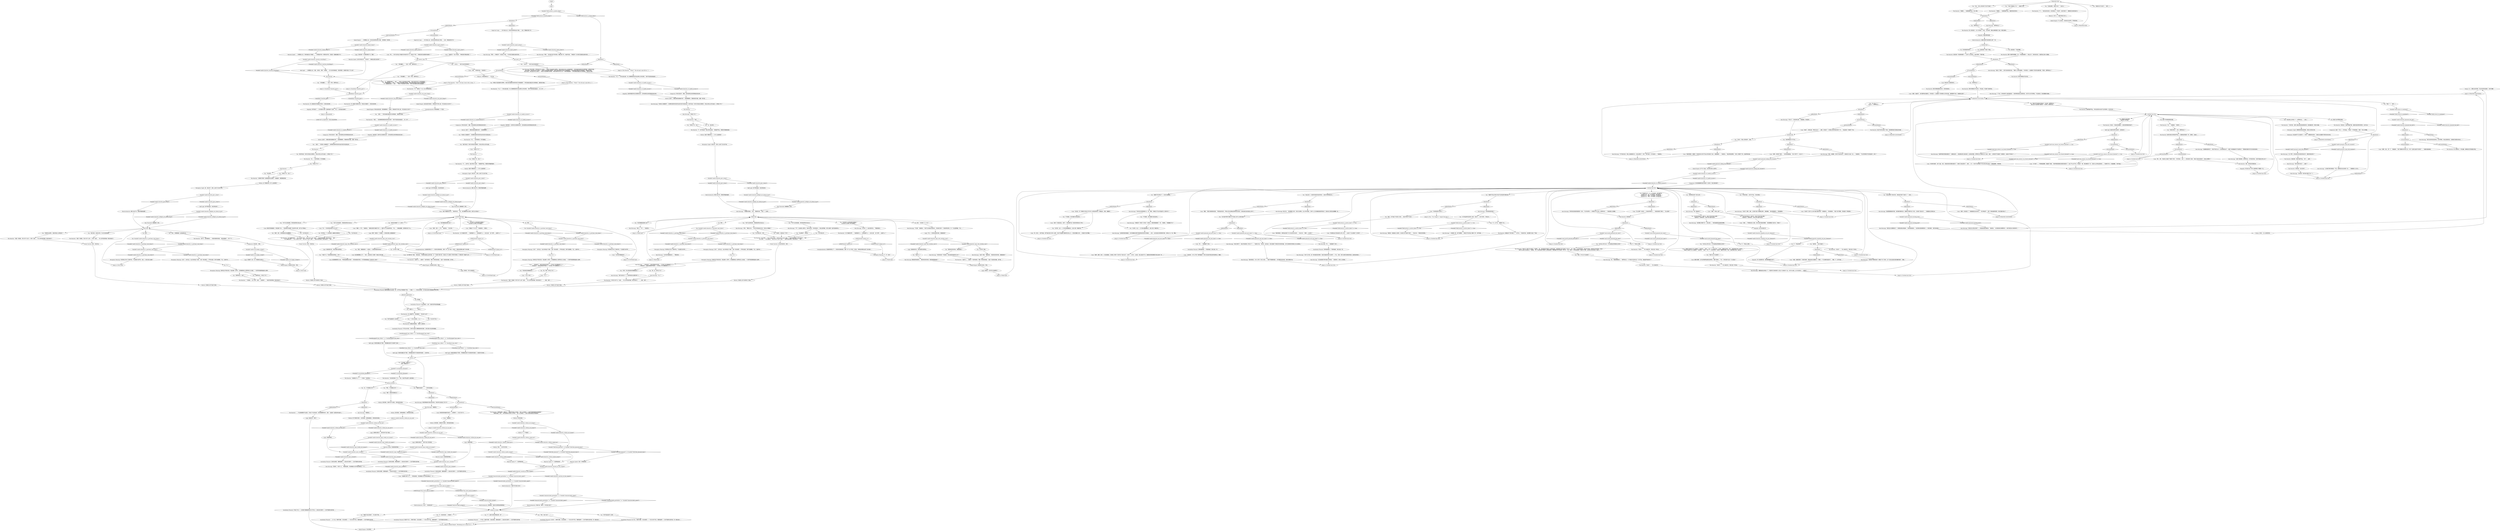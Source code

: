 # SEAFORT / DESERTER ARREST
# Arrest him finally
#
#PERCEPTION (HEARING) red check
# ==================================================
digraph G {
	  0 [label="START"];
	  1 [label="input"];
	  2 [label="You: “也许我可以让莉莉恩帮忙看着他？”\n“也许我可以让拾网人帮忙看着他？”"];
	  3 [label="You: “*但是*什么？有些事情我没弄明白，对吗？”"];
	  4 [label="IsTHCPresent(\"jamais_vu\")"];
	  5 [label="IsTHCPresent(\"jamais_vu\")", shape=diamond];
	  6 [label="!(IsTHCPresent(\"jamais_vu\"))", shape=diamond];
	  7 [label="Cuno: “是啊，其实——不行。”他挠挠头。“它会沉的。”"];
	  8 [label="Cuno: “这*的确*是个问题，”男孩说到。“坤诺真的遇到过这种问题。在一个该死的‘课本’里。当他去上什么狗屁*小学校*的时候。三只猪头和一条船什么的……”"];
	  9 [label="Drama: 大人，要想让他们相信，您必须非常有说服力，非常*清醒*。"];
	  10 [label="You: “金，他在害怕……”"];
	  11 [label="Kim Kitsuragi: 警督挫败地摇摇头。“我回来找你的时候，那里谁能看着他呢？”"];
	  12 [label="You: “*我*可以回来找你。等我把他带到分局之后。”"];
	  13 [label="You: （说到：）“你将会被送往最近的分局等候区，接受初步调查。”"];
	  14 [label="Shivers: 起风了。周围水面的寂静被打破了，海浪微微颤抖。警督继续念叨着，就像一串咒语……"];
	  15 [label="You: （说到：）“你的旅人权被暂停了。现场警员提供的信息将会成为控方的呈堂证供。”"];
	  16 [label="You: “你明白了吗？”"];
	  17 [label="You: “嘘，金！你听见了吗？”"];
	  18 [label="Logic: 但那意味着……"];
	  19 [label="Variable[\"character.habit_alcohol\"]"];
	  20 [label="Variable[\"character.habit_alcohol\"]", shape=diamond];
	  21 [label="!(Variable[\"character.habit_alcohol\"])", shape=diamond];
	  22 [label="Kim Kitsuragi: “那可能也是他感到震惊的一部分。不过你说得对——好像有点不太对劲。德罗斯先生……”他拍拍男人的肩膀。"];
	  23 [label="Kim Kitsuragi: “他的瞳孔好像扩张了。现在还是……”他检查着紧张症患者的眼睛。"];
	  24 [label="You: “他在这里待了很长时间。谁知道它陪伴了他多久？”（总结。）"];
	  25 [label="Kim Kitsuragi: “这是T-9瞄准镜，德罗斯先生。你开枪的时候，它是不是装在步枪上的？”"];
	  26 [label="Variable[\"seafort.deserter_perc_sweat\"]"];
	  27 [label="Variable[\"seafort.deserter_perc_sweat\"]", shape=diamond];
	  28 [label="!(Variable[\"seafort.deserter_perc_sweat\"])", shape=diamond];
	  29 [label="You: 等等……"];
	  30 [label="You: Variable[\"seafort.deserter_rc_perchear_wait_listen\"]"];
	  31 [label="Variable[\"seafort.deserter_rc_perchear_wait_listen\"]", shape=diamond];
	  32 [label="!(Variable[\"seafort.deserter_rc_perchear_wait_listen\"])", shape=diamond];
	  33 [label="The Deserter: “真是一场闹剧！你们*说*什么呢？这是……”老人的声音突然被一阵狂风吞没了。“……真的，我们……”"];
	  34 [label="Cuno: “哦耶，我他妈的能看见它！”"];
	  35 [label="IsCunoInParty()"];
	  36 [label="IsCunoInParty()", shape=diamond];
	  37 [label="!(IsCunoInParty())", shape=diamond];
	  38 [label="You: “也许吧。总之——它只是试着隐藏自己。退化只是一种副作用。”"];
	  39 [label="IsKimHere()"];
	  40 [label="IsKimHere()", shape=diamond];
	  41 [label="!(IsKimHere())", shape=diamond];
	  42 [label="You: “*你*可以回来接我。等你把他带回分局之后。”"];
	  43 [label="Cuno: “哦耶——不行。”他摇摇头。“那破玩意里只能塞下两个人。我猜*你*可以把他带回去，不过……”他眯起眼睛，突然意识到了什么。"];
	  44 [label="Logic: 等等！但是有一个问题啊——你回来的路上谁看着他呢？"];
	  45 [label="Cuno: 他白眼都要翻上天了。“妈的，这他妈是三头猪和一条船过河的问题……”"];
	  46 [label="Jump to: [You: \"\"No. Forget it.\" Inspect the man.\"]"];
	  47 [label="The Deserter: 他看起来*不再*激动了。一动不动。一阵海风吹来，他的塑料斗篷上下飞舞。"];
	  48 [label="IsKimHere()"];
	  49 [label="IsKimHere()", shape=diamond];
	  50 [label="!(IsKimHere())", shape=diamond];
	  51 [label="Kim Kitsuragi: 他点头回应，转向坐在木块上的男人。“伊索夫·利连诺维奇·德罗斯，你因为谋杀科尔奈上校而被逮捕了。你将会被送往最近的分局等候区，接受初步调查。”\n他点头回应，转向坐在木块上的男人。“伊索夫·利连诺维奇·德罗斯，你因为谋杀埃利斯·科顿艾尔而被逮捕了。你将会被送往最近的分局等候区，接受初步调查。”\n他点头回应，转向坐在木块上的男人。“伊索夫·利连诺维奇·德罗斯，你因为谋杀科尔奈上校——莱利而被逮捕了。你将会被送往最近的分局等候区，接受初步调查。”"];
	  52 [label="Shivers: 起风了。周围水面的寂静被打破了，海浪微微颤抖。警督继续念叨着，就像一串咒语……"];
	  53 [label="Kim Kitsuragi: “不需要你的确认，先生。”警督转向你。“现在——上船吧……”"];
	  54 [label="You: “这不是个问题。”"];
	  55 [label="Shivers: 你皮肤上的汗毛突然立了起来。"];
	  56 [label="Inland Empire: 这些话语沉甸甸的，好像来源于你的心底。你已经说过500多次了……"];
	  57 [label="Composure: 所有古怪动作，烦躁，还有他表现出来的情绪波动的总和……"];
	  58 [label="You: 什么？"];
	  59 [label="Kim Kitsuragi: “什么？”"];
	  60 [label="You: “我妻子也说过我疯了。所以我们不能……”"];
	  61 [label="Insulindian Phasmid: 胳膊和腿精妙地纠缠在一起，在芦苇丛中慢慢展开节肢，一个接着一个——然后站在那里，在可怕的沉默中挥舞着镰刀样的手臂。"];
	  62 [label="Insulindian Phasmid: ……竹节虫！你睁开双眼，它就在那里，慢慢地旋转——在绝对的沉默中——它的节肢修长而纤细。"];
	  63 [label="Reaction Speed: 不！它是神秘动物！"];
	  64 [label="Volition: 天啦……也许你*是*呢。"];
	  65 [label="The Deserter: “到底看见什么了？！一只昆虫？”他没明白。"];
	  66 [label="Electrochemistry: 精神错乱！是因为饮酒导致的精神错乱！"];
	  67 [label="You: “我在竹节虫的巢穴里找到了一些东西，德罗斯先生。”\n“我们在竹节虫的巢穴里找到了一些东西，德罗斯先生。”"];
	  68 [label="The Deserter: “看看看……”他凝视着芦苇丛，陷入沉默。"];
	  69 [label="You: “我暂时先不打扰你了。”[离开。]"];
	  70 [label="The Deserter: 他的身体一阵轻微地颤抖——之后什么也没发生。他双手颤抖，呼吸平缓。"];
	  71 [label="The Deserter: 塑料斗篷感觉很粗糙。男人一阵轻微地颤抖——除此之外，没有别的反应。他感觉自己渺小又脆弱。"];
	  72 [label="Kim Kitsuragi: “需要找医生来检查一下。希望你们分局的医疗人员比57分局的好一些。对于护士来说，这个状况有点……太超前了。”"];
	  73 [label="Jump to: [PHASMID QUESTIONS]"];
	  74 [label="Variable[\"seafort.deserter_empathy_not_just_chemical\"]"];
	  75 [label="Variable[\"seafort.deserter_empathy_not_just_chemical\"]", shape=diamond];
	  76 [label="!(Variable[\"seafort.deserter_empathy_not_just_chemical\"])", shape=diamond];
	  77 [label="Empathy: 男人轻轻颤抖着，他的眼睛被瞳孔吞没了。"];
	  78 [label="The Deserter: 没反应。只是呆呆地看着——甚至连愤怒都没有留下。"];
	  79 [label="Variable[\"seafort.passport_main_hub_reached\"]"];
	  80 [label="Variable[\"seafort.passport_main_hub_reached\"]", shape=diamond];
	  81 [label="!(Variable[\"seafort.passport_main_hub_reached\"])", shape=diamond];
	  82 [label="Cuno: “喂……”男子在你说出‘你被逮’的时候打断了你，他压低了声音：“你确定我们查清楚所有破事了？”"];
	  83 [label="The Deserter: “我……”他环顾四周，样子很困惑。"];
	  84 [label="Electrochemistry: 瞳孔也在扩张，眼珠变得越来越黑……"];
	  85 [label="IsCunoInParty()"];
	  86 [label="IsCunoInParty()", shape=diamond];
	  87 [label="!(IsCunoInParty())", shape=diamond];
	  88 [label="IsKimHere()"];
	  89 [label="IsKimHere()", shape=diamond];
	  90 [label="!(IsKimHere())", shape=diamond];
	  91 [label="Cuno: “我的意思是，他特别迷恋那个叫卡拉洁的派对女郎……”他点点头。“是啊……也许吧？”"];
	  92 [label="The Deserter: 颤抖的嘴唇像是在叹息。没有其他回应。"];
	  93 [label="You: “也许你是对的……”"];
	  94 [label="Variable[\"seafort.deserter_logic_who_watches_over\"]"];
	  95 [label="Variable[\"seafort.deserter_logic_who_watches_over\"]", shape=diamond];
	  96 [label="!(Variable[\"seafort.deserter_logic_who_watches_over\"])", shape=diamond];
	  97 [label="Cuno: 他的眼睛睁得大大的。“坤诺知道哪里出问题了。你回来接我的时候，村子里谁能看着这个该死的杀人犯呢？”"];
	  98 [label="Logic: 莉莉恩。你可以找她帮忙。"];
	  99 [label="Inland Empire: 有些事正在发生。停住。"];
	  100 [label="Perception (Hearing): 不，听！快听！"];
	  101 [label="Kim Kitsuragi: “警官——你确定吗？”他压低了声音。“也许我们还能挖出更多信息。”"];
	  102 [label="Kim Kitsuragi: “你的旅人权被暂停了。现场警员提供的信息将会成为控方的呈堂证供。我们将会在一周内为你指派法律顾问，而且必须在44天内出庭——你明白了吗？”"];
	  103 [label="Variable[\"seafort.deserter_perc_sweat\"]"];
	  104 [label="Variable[\"seafort.deserter_perc_sweat\"]", shape=diamond];
	  105 [label="!(Variable[\"seafort.deserter_perc_sweat\"])", shape=diamond];
	  106 [label="Kim Kitsuragi: “他不是一个人畜无害的老人。”警督摇摇头。"];
	  107 [label="Inland Empire: ……你想要这么说。在你还没来得及说出‘你被’，突然感到一阵厌倦……"];
	  108 [label="IsCunoInParty()"];
	  109 [label="IsCunoInParty()", shape=diamond];
	  110 [label="!(IsCunoInParty())", shape=diamond];
	  111 [label="The Deserter: “如果我不想呢？如果我想待在这里呢？”他看着你，眼里满是恐惧。"];
	  112 [label="Electrochemistry: 瞳孔也在扩张，眼珠变得越来越黑……"];
	  113 [label="Visual Calculus: 从东边吹来的风，很冷。"];
	  114 [label="You: “德罗斯先生，该走了。”"];
	  115 [label="phasmid_appearance"];
	  116 [label="Jump to: [Inland Empire: \"Beckoning you to come to it.\"]"];
	  117 [label="The Deserter: “那-那个……”老人结结巴巴。"];
	  118 [label="Kim Kitsuragi: “这也就是我们再次接近它的时候，一定要非常、非常小心的原因。”"];
	  119 [label="You: （点点头。）“我们已经问的很彻底了。”"];
	  120 [label="Cuno: “是啊，老头。等一下。”他看着你。“我们*慢慢地*离开死亡岛，好吗？这里已经差不多完事了……”他看向高射炮塔。"];
	  121 [label="Cuno: “是吗？只是说说话。当然了。你他妈都*陷入*他妈的恍惚状态了好吗。”"];
	  122 [label="Cuno: “我没看出这只昆虫是怎么帮上忙的……比如说？怎么做到的？无所谓了……”"];
	  123 [label="Cuno: 他睁大眼睛，似乎这样能帮他接受这种想法。他戳了戳老人。“哟——你有没有*见过*一只大昆虫？”"];
	  124 [label="IsKimHere()"];
	  125 [label="IsKimHere()", shape=diamond];
	  126 [label="!(IsKimHere())", shape=diamond];
	  127 [label="You: “是啊，其实，那样看起来应该挺糟糕的。”"];
	  128 [label="Logic: 莉莉恩。也许你可以找她帮忙？"];
	  129 [label="Jump to: [Untitled hub (04)]"];
	  130 [label="IsCunoInParty()"];
	  131 [label="IsCunoInParty()", shape=diamond];
	  132 [label="!(IsCunoInParty())", shape=diamond];
	  133 [label="Empathy: 你吓到他了……也许是因为沉默？他很快振作了起来。不过——他可能会怕谁呢？"];
	  134 [label="Kim Kitsuragi: “这是个问题，”警督说到。“我回来找你的时候，谁看着他呢？”"];
	  135 [label="Jump to: [TEAM hub]"];
	  136 [label="Half Light: ……你想要这么说，但是，该死的，等等！‘你被逮……’还卡在你的喉咙里，你突然想到：如果我*错过*了什么呢？"];
	  137 [label="The Deserter: “但是……”他的眼睛里满是突如其来的恐惧：“但你不是说我会被送到……呃，那个……”"];
	  138 [label="Jump to: [TEAM hub]"];
	  139 [label="You: “首先，你需要跟我一起到船那边去。”"];
	  140 [label="Jump to: [SOLO hub]"];
	  141 [label="Composure: 他在退化，很快。"];
	  142 [label="Shivers: 你皮肤上的汗毛竖了起来。"];
	  143 [label="IsCunoInParty()"];
	  144 [label="IsCunoInParty()", shape=diamond];
	  145 [label="!(IsCunoInParty())", shape=diamond];
	  146 [label="Volition: 四个简单的词语——谢天谢地。如果他能看见，那你就没有发疯。"];
	  147 [label="tell_me_tell_me"];
	  148 [label="You: “那是什么！？！”（指向它。）"];
	  149 [label="Variable[\"seafort.deserter_volition_maybe_insane\"]"];
	  150 [label="Variable[\"seafort.deserter_volition_maybe_insane\"]", shape=diamond];
	  151 [label="!(Variable[\"seafort.deserter_volition_maybe_insane\"])", shape=diamond];
	  152 [label="Untitled hub"];
	  153 [label="You: 在他的鼻子下面打个响指。"];
	  154 [label="IsKimHere()"];
	  155 [label="IsKimHere()", shape=diamond];
	  156 [label="!(IsKimHere())", shape=diamond];
	  157 [label="IsCunoInParty()"];
	  158 [label="IsCunoInParty()", shape=diamond];
	  159 [label="!(IsCunoInParty())", shape=diamond];
	  160 [label="Kim Kitsuragi: “年纪大了，而且受惊过度。”他看着他，然后是你。"];
	  161 [label="You: “也许这种*犀利*是那只竹节虫身上的什么东西引起的？”"];
	  162 [label="Inland Empire: 还*不止*如此。还记得它是怎么说的吗。"];
	  163 [label="The Deserter: 他凝视着芦苇丛。你的话语没有对他产生任何影响。也许你应该……"];
	  164 [label="You: 把奥兰治护照拿给他看。"];
	  165 [label="Variable[\"yard.cuno_armour_sea_branch_finished\"] == true"];
	  166 [label="Variable[\"yard.cuno_armour_sea_branch_finished\"] == true", shape=diamond];
	  167 [label="!(Variable[\"yard.cuno_armour_sea_branch_finished\"] == true)", shape=diamond];
	  168 [label="Kim Kitsuragi: “之后我们再仔细调查一下吧。我想我应该比他有用一些……”他朝着老人点点头。"];
	  169 [label="Endurance: 他全身的气力已经耗尽——只剩下一副脆弱的老骨头，包裹在运动服裤子和防风夹克衫里。"];
	  170 [label="Cuno: “为什么不呢？”"];
	  171 [label="Jump to: [PHASMID QUESTIONS]"];
	  172 [label="Cuno: “你的意思是*性冲动*？”"];
	  173 [label="Cuno: “是啊，是啊。因为——现在看看他。没有那么*犀利*了是不是？而且它走了，离开了。也许它，比如说，能让他坚持下去，就像我老爹靠酒精和闪电丸续命一样……”"];
	  174 [label="Insulindian Phasmid: 沉默地旋转着——节肢和触须，像头发丝一样。"];
	  175 [label="Variable[\"coast.morell_phasmid_last_seen\"]"];
	  176 [label="Variable[\"coast.morell_phasmid_last_seen\"]", shape=diamond];
	  177 [label="!(Variable[\"coast.morell_phasmid_last_seen\"])", shape=diamond];
	  178 [label="You: “也许这么多年以来，竹节虫就是这样隐匿自己的吧？”"];
	  179 [label="Logic: 他刚刚意识到，有些问题你没弄明白。"];
	  180 [label="Jump to: [CUNOTEAM hub]"];
	  181 [label="Inland Empire: 什么也没有。对他来说只有芦苇。芦苇和荒芜。"];
	  182 [label="get_more"];
	  183 [label="You: “你明白了吗，先生？”"];
	  184 [label="Reaction Speed: ……你想要这么说。你刚准备说出‘你被逮……’，突然脑后传来一阵警告的声音：你真把一切都搞清楚了吗？"];
	  185 [label="The Deserter: “我……”他环顾四周，样子很困惑。"];
	  186 [label="Volition: 这个勇敢的男人为什么会崩溃呢？"];
	  187 [label="Half Light: 他不害怕监狱。他在害怕别的……"];
	  188 [label="Jump to: [TEAM hub]"];
	  189 [label="You: “你能待在这里吗，我回内陆找人来押送你？”"];
	  190 [label="Shivers: 你皮肤上的汗毛竖了起来。"];
	  191 [label="Kim Kitsuragi: “要非常、*非常*小心，”警督低语到，然后朝着巨大的节肢动物靠近了一步……"];
	  192 [label="Inland Empire: 它在召唤你。"];
	  193 [label="You: “我不知道这是什么意思……”"];
	  194 [label="Insulindian Phasmid: 太兴奋了。你睁开双眼，它还在那里——一只巨大的竹节虫，慢慢地旋转——它的节肢修长而纤细。死一般地沉寂……"];
	  195 [label="Variable[\"seafort.deserter_volition_cannot_be\"]"];
	  196 [label="Variable[\"seafort.deserter_volition_cannot_be\"]", shape=diamond];
	  197 [label="!(Variable[\"seafort.deserter_volition_cannot_be\"])", shape=diamond];
	  198 [label="Electrochemistry: 就像对某种可怕的物质上瘾了一样。"];
	  199 [label="You: “我觉得他对那个东西上瘾了。”"];
	  200 [label="Kim Kitsuragi: 他点点头。“他的确精力充沛，而且口齿清晰。这么多年的独处，没有什么卫生保健或者是药物治疗，我本来以为情况会更糟糕一些。”"];
	  201 [label="Kim Kitsuragi: “如果坤诺把它踢进海里去了，就像他说的——那退潮会把它送回这里。这也能说得通。德罗斯先生可能把它捡了起来。或者……甚至是竹节虫做的？如果是它，这就太不可思议了……”"];
	  202 [label="Cuno: “告诉你？在你*久久地*盯着它看的时候？”他看着老人，然后看着你。“你是个疯子警察，你知道吗？坤诺喜欢。”"];
	  203 [label="Jump to: [Untitled hub (04)]"];
	  204 [label="Cuno: “喂——喂。”他在老人的鼻子下面挥了挥手。“你开的枪——嘣！——然后丢掉了证物。*昆虫*又把它捡回来了。是这么回事吗？”"];
	  205 [label="Jump to: [The Deserter: \"\"What?!\" The old man's eyes fill wi...\"]"];
	  206 [label="Composure: 所有古怪动作，烦躁，还有他表现出来的情绪波动的总和……"];
	  207 [label="Variable[\"seafort.deserter_halflight_not_afraid_of_jail\"]"];
	  208 [label="Variable[\"seafort.deserter_halflight_not_afraid_of_jail\"]", shape=diamond];
	  209 [label="!(Variable[\"seafort.deserter_halflight_not_afraid_of_jail\"])", shape=diamond];
	  210 [label="Conceptualization: 在困惑和愤怒之下——突发的旧事如新症，跟你一样？这个想法一闪而过，更紧迫的事情占据了它的位置……"];
	  211 [label="IsTHCPresent(\"jamais_vu\")"];
	  212 [label="IsTHCPresent(\"jamais_vu\")", shape=diamond];
	  213 [label="!(IsTHCPresent(\"jamais_vu\"))", shape=diamond];
	  214 [label="Reaction Speed: 之后也许就太迟了，情况变了，你确定这里已经完事了？"];
	  215 [label="Empathy: 这种恐惧，是所有无法控制的动作，还有他表现出来的情绪波动的总和……"];
	  216 [label="You: “也许你是对的……”"];
	  217 [label="The Deserter: “这个世界……”老人又打断了你们。“你们在*说*什么呢？这是……”他的声音突然被一阵狂风吞没了。“我们……”\n“这个世界……”老人重复到。“你们在*说*什么呢？这是……”他的声音突然被一阵狂风吞没了。“我们……”"];
	  218 [label="Perception (Hearing): 又来了，在你北边，自从你来到这个海岸，它就一直在那里——芦苇在低语，茎杆互相摩擦。不过，在那中间……"];
	  219 [label="Visual Calculus: 很冷。来自东边。"];
	  220 [label="Variable[\"seafort.deserter_volition_he_can_see\"]"];
	  221 [label="Variable[\"seafort.deserter_volition_he_can_see\"]", shape=diamond];
	  222 [label="!(Variable[\"seafort.deserter_volition_he_can_see\"])", shape=diamond];
	  223 [label="Insulindian Phasmid: 它真的在那里。慢慢地旋转——在绝对的沉默中——它的节肢修长而纤细。"];
	  224 [label="You: “它在那里！我看见它了！”\n“有的！我看见它了！”"];
	  225 [label="You: “德罗斯先生？”"];
	  226 [label="The Deserter: 颤抖的嘴唇似乎在叹息。只有这些。你瓦解了他的防线。"];
	  227 [label="Kim Kitsuragi: “竹节虫的出现，再加上被逮捕的压力。他在这里待了一辈子。离开这里，对于他来说……”他摇摇头。"];
	  228 [label="Jump to: [Untitled hub (04)]"];
	  229 [label="You: “它肯定有毒——那只竹节虫。它告诉我的。”"];
	  230 [label="You: “你把它弄丢了，对吗，德罗斯先生？”"];
	  231 [label="IsKimHere()"];
	  232 [label="IsKimHere()", shape=diamond];
	  233 [label="!(IsKimHere())", shape=diamond];
	  234 [label="Cuno: “你确定吗？”他小声说到。“你确定我们都查清楚了？”"];
	  235 [label="Volition: 谢天谢地。如果他可以看见，那你就没有发疯。"];
	  236 [label="IsKimHere()"];
	  237 [label="IsKimHere()", shape=diamond];
	  238 [label="!(IsKimHere())", shape=diamond];
	  239 [label="You: “不可能的。我只是跟它说说话而已。”"];
	  240 [label="You: “它就在那里，你看不见吗？”（指过去。）"];
	  241 [label="You: （点点头。）“我们已经问的很彻底了。”"];
	  242 [label="Variable[\"seafort.deserter_wc_health_success\"]"];
	  243 [label="Variable[\"seafort.deserter_wc_health_success\"]", shape=diamond];
	  244 [label="!(Variable[\"seafort.deserter_wc_health_success\"])", shape=diamond];
	  245 [label="The Deserter: “但是……”"];
	  246 [label="Logic: 不过——你回来这里的时候，谁看着他呢？"];
	  247 [label="Variable[\"seafort.deserter_inland_weary\"]"];
	  248 [label="Variable[\"seafort.deserter_inland_weary\"]", shape=diamond];
	  249 [label="!(Variable[\"seafort.deserter_inland_weary\"])", shape=diamond];
	  250 [label="Shivers: 你皮肤上的汗毛竖了起来。"];
	  251 [label="You: “我们走吧。我没有手铐，所以你在我前面走。”"];
	  252 [label="You: “德罗斯先生，你听见了吗？”"];
	  253 [label="The Deserter: “真是一场闹剧。你在*说*什么呢——内陆？这是……”老人的声音突然被一阵狂风吞没了。"];
	  255 [label="IsKimHere()"];
	  256 [label="IsKimHere()", shape=diamond];
	  257 [label="!(IsKimHere())", shape=diamond];
	  258 [label="Insulindian Phasmid: 没人可以。你睁开双眼，它还在那里——一只巨大的竹节虫，慢慢地旋转——它的节肢修长而纤细。死一般地沉寂……"];
	  259 [label="Half Light: 你感觉双腿在身下颤抖，惯用握枪的那只手本能举了起来……"];
	  260 [label="IsKimHere()"];
	  261 [label="IsKimHere()", shape=diamond];
	  262 [label="!(IsKimHere())", shape=diamond];
	  263 [label="Insulindian Phasmid: ……在一起。你睁开双眼，它还在那里——一只巨大的竹节虫，慢慢地旋转——它的节肢修长而纤细……"];
	  264 [label="Kim Kitsuragi: “德罗斯先生？”"];
	  265 [label="You: “等我一下。”[离开。]"];
	  266 [label="You: “是的。你*忘记*它在那里了。”"];
	  267 [label="Kim Kitsuragi: “现在它离开了，他似乎就没那么*有活力*了……”他望向大海。“老实说，此时此刻，我已经做好了相信任何东西的准备。也许它的确*能*影响别人的心理状态。”"];
	  268 [label="Insulindian Phasmid: 沉默地旋转着——节肢和触须，像头发丝一样。"];
	  269 [label="You: “对于他这种年纪的男人来说，他似乎……有点*失常*。冲动过头。”"];
	  270 [label="Kim Kitsuragi: “这种直觉是有根据的。长时间暴露在某种可能是神经变性的东西面前……还有，以后在接近未知物种的时候，请务必小心一些，警探。”"];
	  271 [label="Variable[\"seafort.phasmid_talking_hub_reached\"]"];
	  272 [label="Variable[\"seafort.phasmid_talking_hub_reached\"]", shape=diamond];
	  273 [label="!(Variable[\"seafort.phasmid_talking_hub_reached\"])", shape=diamond];
	  274 [label="Composure: 在给他做健康检查时发现的一些东西，现在也能说通了。"];
	  275 [label="Half Light: 最后的余烬已经熄灭。战争结束了。"];
	  276 [label="Kim Kitsuragi: “他听见我们的话了……幽灵？”"];
	  277 [label="Variable[\"seafort.deserter_phasmid_hub_left\"]"];
	  278 [label="Variable[\"seafort.deserter_phasmid_hub_left\"]", shape=diamond];
	  279 [label="!(Variable[\"seafort.deserter_phasmid_hub_left\"])", shape=diamond];
	  280 [label="Cuno: “好吧。”男孩转向他。“给他权利！”"];
	  281 [label="Cuno: “你明白了吗？”"];
	  282 [label="Variable[\"seafort.deserter_rc_perchear_wait_listen\"]"];
	  283 [label="Variable[\"seafort.deserter_rc_perchear_wait_listen\"]", shape=diamond];
	  284 [label="!(Variable[\"seafort.deserter_rc_perchear_wait_listen\"])", shape=diamond];
	  285 [label="Jump to: [seafort.deserter_volition_he_can_see]"];
	  286 [label="Volition: 谢天谢地。如果*他*可以看见，那你就没有发疯。"];
	  287 [label="Insulindian Phasmid: 它真的在那里。慢慢地旋转——在绝对的沉默中——它的节肢修长而纤细……"];
	  288 [label="Cuno: “我的意思是，就像有一只他妈的巨大的竹节虫从你背后跳了出来，说要逮捕你……”他摇摇头。“那这种狗屁事情，*任何人*都受不了的。就连坤诺也是。”"];
	  289 [label="Jump to: [Untitled hub (04)]"];
	  290 [label="Cuno: “没错……”坤诺靠近老人的脸，直勾勾地盯着他的眼睛。“他的眼睛挺*古怪*的，不是吗？”"];
	  291 [label="Jump to: [Untitled hub (04)]"];
	  292 [label="Cuno: “怎么回事？比如说——它他妈的特别大……”他轻轻地推了推老人：“怎么回事？”"];
	  293 [label="Cuno: “我不敢*相信*，那个头盔，老兄，我他妈的把它踢到海里去了，结果它又跑这里来了。或者……你——你会不会觉得是*竹节虫*把它带过来的？”他眯起眼睛，环顾四周。"];
	  294 [label="Jump to: [Untitled hub (04)]"];
	  295 [label="You: “也许你是对的……”"];
	  296 [label="You: “这不是个问题。”"];
	  297 [label="You: （转向嫌疑人。）“还有一件事，德罗斯先生……”"];
	  298 [label="TEAM hub"];
	  299 [label="Perception (Sight): 看，他在流汗，额头上出现了豆大的汗珠。"];
	  300 [label="Pain Threshold: 就像跟爱人分离。"];
	  301 [label="Kim Kitsuragi: “事实上，不行……”他挠挠头。"];
	  302 [label="You: “我最终还是疯了……”（用手抱住脑袋。）"];
	  303 [label="Jump to: [Untitled hub (04)]"];
	  304 [label="You: 不，不是这样的。"];
	  305 [label="Untitled hub (04)"];
	  306 [label="The Deserter: 他再次把目光转回到芦苇丛——就像他经常做的一样。米黄色，白条纹……"];
	  307 [label="Kim Kitsuragi: “我的意思是，为什么不呢？它有三米高……”他取下眼镜擦拭着——再次戴回去的时候，他还在凝望大海。"];
	  308 [label="The Deserter: 没有反应。他的呼吸很平缓，霎那间他显得异常苍老。80岁左右。"];
	  309 [label="Jump to: [PHASMID QUESTIONS]"];
	  310 [label="You: （转向嫌疑人。）“还有一件事，德罗斯先生……”"];
	  311 [label="You: “你明白了吗，先生？”"];
	  312 [label="The Deserter: “不……我不想。我必须待在*这里*。”他看着芦苇丛，眼里的恐惧越积越多。"];
	  313 [label="Half Light: 他不害怕监狱。他在害怕别的……"];
	  314 [label="You: 什么？"];
	  315 [label="Cuno: “也许我们都能塞进去……”"];
	  316 [label="Cuno: “是啊，还有那个狗屎……”他怜悯地看着他。“老头子受不了。太过头了。”"];
	  317 [label="Cuno: “嗯……”他看着那个生物。"];
	  318 [label="Cuno: “那我们*他妈的*为什么能看见？”他挠挠头。“或者——等一下！时间比较长。比如说，需要时间渗透，而且，如果你跟它待在一起的话……”\n“那我们*他妈的*为什么能看见？”他挠挠头。“或者——等一下！时间比较长。比如说，需要时间渗透，而且，如果你跟它待在一起的话……”"];
	  319 [label="Jump to: [Untitled hub (04)]"];
	  320 [label="You: “你的旅人权被暂停了。现场警员提供的信息将会成为控方的呈堂证供。”"];
	  321 [label="Kim Kitsuragi: “不见得。”他摇摇头。“我们可以把他护送到码头，然后我们其中一个把他带回内陆，另一个在这里等着，不过……”"];
	  322 [label="The Deserter: “……”"];
	  323 [label="Variable[\"seafort.deserter_rc_perchear_wait_listen\"]"];
	  324 [label="Variable[\"seafort.deserter_rc_perchear_wait_listen\"]", shape=diamond];
	  325 [label="!(Variable[\"seafort.deserter_rc_perchear_wait_listen\"])", shape=diamond];
	  326 [label="You: “好吧，所以你是说我们都能塞进去？”"];
	  327 [label="Kim Kitsuragi: “我能看见。”"];
	  328 [label="Electrochemistry: *或者*你只是太兴奋了。"];
	  329 [label="stick_it"];
	  330 [label="IsKimHere()"];
	  331 [label="IsKimHere()", shape=diamond];
	  332 [label="!(IsKimHere())", shape=diamond];
	  333 [label="You: “年纪大，再加上受到惊吓，没错。”"];
	  334 [label="Empathy: 这不仅仅是化学。"];
	  335 [label="Kim Kitsuragi: “我完全忘记要做笔记了。希望我还能全想起来。”他怀疑地摇摇头。“这份报告真是够要命的——*谢天谢地*，我们还有相片。”"];
	  336 [label="Composure: 这是一个老人——终归如此。不再是一个坏掉的锡兵，而是一个男人的残躯。"];
	  337 [label="Volition: 他是个勇敢的男人——为什么会崩溃呢？"];
	  338 [label="Variable[\"seafort.deserter_halflight_not_afraid_of_jail\"]"];
	  339 [label="Variable[\"seafort.deserter_halflight_not_afraid_of_jail\"]", shape=diamond];
	  340 [label="!(Variable[\"seafort.deserter_halflight_not_afraid_of_jail\"])", shape=diamond];
	  341 [label="CUNOTEAM hub"];
	  342 [label="You: “嘘，坤诺！你听见了吗？”"];
	  343 [label="IsKimHere()"];
	  344 [label="IsKimHere()", shape=diamond];
	  345 [label="!(IsKimHere())", shape=diamond];
	  346 [label="You: “是的。对于他这个年纪的人来说……他似乎有点*不对劲*。”"];
	  347 [label="Jump to: [Untitled hub (04)]"];
	  348 [label="Variable[\"yard.cuno_armour_sea_branch_finished\"] == true"];
	  349 [label="Variable[\"yard.cuno_armour_sea_branch_finished\"] == true", shape=diamond];
	  350 [label="!(Variable[\"yard.cuno_armour_sea_branch_finished\"] == true)", shape=diamond];
	  351 [label="IsCunoInParty()"];
	  352 [label="IsCunoInParty()", shape=diamond];
	  353 [label="!(IsCunoInParty())", shape=diamond];
	  354 [label="You: 不。不是这么回事。"];
	  355 [label="Jump to: [The Deserter: \"\"What?!\" The old man's eyes fill wi...\"]"];
	  356 [label="Jump to: [PHASMID HUB]"];
	  357 [label="The Deserter: “什么？！”因为这些话语，老人的眼睛里突然闪现出意料之外的恐惧。“但你不是说我会被送到……”"];
	  358 [label="The Deserter: “不，我不想这样！我必须待在这里。”他看着芦苇丛，眼里的恐惧越积越多。"];
	  359 [label="You: 首先：“空间够*三个人*吗？”"];
	  360 [label="The Deserter: “这个操蛋的世界……”他凝视着什么——谁知道是什么——在灰尘里。“这个世界……这是什么？”"];
	  361 [label="Logic: 他刚刚意识到，有些问题你没弄明白。"];
	  362 [label="Logic: 你真的把*一切*都搞清楚了吗，警探？"];
	  363 [label="Perception (Hearing): 某种完全不同的东西。听起来像一支琴弓，非常缓慢地在小提琴的弦上拉动着。一个用芦苇和蒲草做成的小提琴。"];
	  364 [label="Logic: 轮胎破了之后，他一直被困在这座岛上……"];
	  365 [label="Variable[\"seafort.orb_dinghy_clicked\"]"];
	  366 [label="Variable[\"seafort.orb_dinghy_clicked\"]", shape=diamond];
	  367 [label="!(Variable[\"seafort.orb_dinghy_clicked\"])", shape=diamond];
	  368 [label="Kim Kitsuragi: “我能看见。”"];
	  369 [label="Kim Kitsuragi: “是的。被逮捕，还有竹节虫的出现——两者的压力加在一起……”他看着你。“不过你觉得还不仅仅是这样，对吗？”"];
	  370 [label="Kim Kitsuragi: “嗯……”他看着那个生物……"];
	  371 [label="Kim Kitsuragi: “某种催产素释放机制？对瞳孔产生了影响。这个已经远远超出我的理解范围了，警探。”"];
	  372 [label="Kim Kitsuragi: “告诉你？是啊，很好。在你那*漫长*的瞪眼比赛中。我能理解。”他先是看着男人，然后看着你。"];
	  373 [label="Kim Kitsuragi: “我们应该考虑先回内陆。去寻求帮助。他在这里很安全。如果我们抓紧时间的话……”"];
	  374 [label="The Deserter: 没有回应。他又走神了。"];
	  375 [label="Variable[\"seafort.deserter_esprit_arrest\"]"];
	  376 [label="Variable[\"seafort.deserter_esprit_arrest\"]", shape=diamond];
	  377 [label="!(Variable[\"seafort.deserter_esprit_arrest\"])", shape=diamond];
	  378 [label="The Deserter: “……”"];
	  379 [label="Cuno: “但是要*非常*小心……”男孩低语到，然后朝着巨大的节肢动物靠近了一步……"];
	  380 [label="Variable[\"seafort.deserter_volition_he_can_see\"]"];
	  381 [label="Variable[\"seafort.deserter_volition_he_can_see\"]", shape=diamond];
	  382 [label="!(Variable[\"seafort.deserter_volition_he_can_see\"])", shape=diamond];
	  383 [label="The Deserter: 老人抱紧自己，寻求温暖。眼睛依旧茫然地看向内陆。"];
	  384 [label="IsKimHere()"];
	  385 [label="IsKimHere()", shape=diamond];
	  386 [label="!(IsKimHere())", shape=diamond];
	  387 [label="You: “我们都能塞进那条小船？”"];
	  388 [label="You: “不。忘了吧。”查看那个老人。"];
	  389 [label="Rhetoric: 没什么——他是打算说‘没什么’。"];
	  390 [label="You: “*你*可以回来接我。等你把他带回分局之后。”"];
	  391 [label="The Deserter: “这是什么……闹剧吗？”他环顾四周，带着一种奇怪的绝望。“这是一场该死的闹剧，我不能……”"];
	  392 [label="You: “也许我可以让莉莉恩帮忙看着他？”\n“也许我可以让拾网人帮忙看着他？”"];
	  393 [label="Variable[\"seafort.deserter_reaction_everything\"]"];
	  394 [label="Variable[\"seafort.deserter_reaction_everything\"]", shape=diamond];
	  395 [label="!(Variable[\"seafort.deserter_reaction_everything\"])", shape=diamond];
	  396 [label="Jump to: [CheckItem(\"deserter_gun\")]"];
	  397 [label="Variable[\"seafort.deserter_wc_health_success\"]"];
	  398 [label="Variable[\"seafort.deserter_wc_health_success\"]", shape=diamond];
	  399 [label="!(Variable[\"seafort.deserter_wc_health_success\"])", shape=diamond];
	  400 [label="Inland Empire: 你说出这些话语，感觉像锡制的，沉甸甸，好像来源于你的心底。你已经说过几百次了……"];
	  401 [label="Kim Kitsuragi: “我们应该先试一下。囚犯押送协议说要求两个人……”"];
	  402 [label="SOLO hub"];
	  403 [label="Half Light: 你感觉双腿在身下颤抖，惯用握枪的那只手本能地伸向枪套——去抓手枪……"];
	  404 [label="CheckEquipped(\"gun_villiers\")  or  CheckEquipped(\"gun_ruby\")"];
	  405 [label="CheckEquipped(\"gun_villiers\")  or  CheckEquipped(\"gun_ruby\")", shape=diamond];
	  406 [label="!(CheckEquipped(\"gun_villiers\")  or  CheckEquipped(\"gun_ruby\"))", shape=diamond];
	  407 [label="Insulindian Phasmid: 只有这个老人——还有那只慢慢旋转的巨大竹节虫——在绝对的沉默中——它的节肢修长而纤细……"];
	  408 [label="Insulindian Phasmid: 它还在那里——像一个展开的芦苇状壳质装置。"];
	  409 [label="Electrochemistry: 你很兴奋。快吸气，你只是太兴奋了！"];
	  410 [label="Volition: 你没有发疯。"];
	  411 [label="Kim Kitsuragi: “他进入了某种……意识活动的固定状态。”警督小心地检查着他。“好消息是——这就解决了我们的运输问题。不是吗，德罗斯先生？”"];
	  412 [label="The Deserter: 颤抖的嘴唇似乎在叹息。"];
	  413 [label="You: “在这之前——在我评估他的状态的时候——他似乎出奇地有活力。”"];
	  414 [label="Variable[\"seafort.phasmid_touching_hub\"]"];
	  415 [label="Variable[\"seafort.phasmid_touching_hub\"]", shape=diamond];
	  416 [label="!(Variable[\"seafort.phasmid_touching_hub\"])", shape=diamond];
	  417 [label="Variable[\"seafort.deserter_wc_health_success\"]"];
	  418 [label="Variable[\"seafort.deserter_wc_health_success\"]", shape=diamond];
	  419 [label="!(Variable[\"seafort.deserter_wc_health_success\"])", shape=diamond];
	  420 [label="Esprit de Corps: ……你计划这么说。在你还没来得及说出‘你被……’之前，男孩就打断了你："];
	  421 [label="Empathy: 这种恐惧——是所有无法控制的动作，还有他表现出来的情绪波动的总和……"];
	  422 [label="Composure: 所有古怪动作，烦躁，还有他表现出来的情绪波动的总和……"];
	  423 [label="Perception (Sight): 他在流汗，额头上出现了豆大的汗珠。"];
	  424 [label="Cuno: “我们不需要你的许可，”男孩转向你。“不过，我们要聊聊*船*的事。我们怎么带走他？”"];
	  425 [label="Cuno: “什么？”"];
	  426 [label="Cuno: “我能看见。”"];
	  427 [label="IsKimHere()"];
	  428 [label="IsKimHere()", shape=diamond];
	  429 [label="!(IsKimHere())", shape=diamond];
	  430 [label="The Deserter: “这是什么……闹剧吗？”他环顾四周，带着一种奇怪的绝望。“这是一场该死的闹剧，我不能……”"];
	  431 [label="Kim Kitsuragi: “试试别的？我们刚才唤回了他一下。”"];
	  432 [label="Variable[\"TASK.return_to_mainland\"]"];
	  433 [label="Variable[\"TASK.return_to_mainland\"]", shape=diamond];
	  434 [label="!(Variable[\"TASK.return_to_mainland\"])", shape=diamond];
	  435 [label="Jump to: [The Deserter: \"\"Huh?\" He leans closer with a stran...\"]"];
	  436 [label="The Deserter: “不……”他的话没有说完。他只能发出一个单音节。他的手麻木了，眼睛直勾勾地盯着它们。"];
	  437 [label="Variable[\"TASK.extract_a_motive_done\"]"];
	  438 [label="Variable[\"TASK.extract_a_motive_done\"]", shape=diamond];
	  439 [label="!(Variable[\"TASK.extract_a_motive_done\"])", shape=diamond];
	  440 [label="You: 等等……"];
	  441 [label="You: Variable[\"seafort.deserter_rc_perchear_wait_listen\"]"];
	  442 [label="Variable[\"seafort.deserter_rc_perchear_wait_listen\"]", shape=diamond];
	  443 [label="!(Variable[\"seafort.deserter_rc_perchear_wait_listen\"])", shape=diamond];
	  444 [label="You: “我们将会在一周内为你指派法律顾问，而且必须在44天内出庭——你明白了吗？”"];
	  445 [label="Variable[\"seafort.deserter_perc_sweat\"]"];
	  446 [label="Variable[\"seafort.deserter_perc_sweat\"]", shape=diamond];
	  447 [label="!(Variable[\"seafort.deserter_perc_sweat\"])", shape=diamond];
	  448 [label="Kim Kitsuragi: “也许我们都能塞进去……”警督说到。"];
	  449 [label="Variable[\"TASK.find_phasmid\"]  or Variable[\"TASK.find_phasmid_done\"]"];
	  450 [label="Variable[\"TASK.find_phasmid\"]  or Variable[\"TASK.find_phasmid_done\"]", shape=diamond];
	  451 [label="!(Variable[\"TASK.find_phasmid\"]  or Variable[\"TASK.find_phasmid_done\"])", shape=diamond];
	  452 [label="Jump to: [seafort.deserter_volition_he_can_see]"];
	  453 [label="You: “不，我没有发疯——你搞错了。”"];
	  454 [label="Insulindian Phasmid: 但是你*可以*。你睁开双眼，它还在那里——一只巨大的竹节虫，慢慢地旋转——它的节肢修长而纤细……"];
	  455 [label="Variable[\"seafort.deserter_reaction_its_the_cryptid\"]"];
	  456 [label="Variable[\"seafort.deserter_reaction_its_the_cryptid\"]", shape=diamond];
	  457 [label="!(Variable[\"seafort.deserter_reaction_its_the_cryptid\"])", shape=diamond];
	  458 [label="You: “我不知道那是什么鬼东西……”"];
	  459 [label="You: “也许吧。总之——它只是试着隐藏自己。退化只是一种副作用。”"];
	  460 [label="Jump to: [Untitled hub (04)]"];
	  461 [label="The Deserter: 一阵风吹来，塑料斗篷在他的脸庞周围扑腾。他佝偻着后背，嘴巴大张着。"];
	  462 [label="Perception (Hearing): 某种完全不同的东西。听起来像一支琴弓，非常缓慢地在小提琴的弦上拉动着。一个用芦苇和蒲草做成的小提琴。"];
	  463 [label="IsKimHere()"];
	  464 [label="IsKimHere()", shape=diamond];
	  465 [label="!(IsKimHere())", shape=diamond];
	  466 [label="Kim Kitsuragi: “你明白了吗？”"];
	  467 [label="You: （不，我需要的都有了，说吧：）“伊索夫·利连诺维奇·德罗斯，你因为谋杀科奈尔上校而被逮捕了。”\n（不，我需要的都有了，说吧：）“伊索夫·利连诺维奇·德罗斯，你因为谋杀埃利斯·科顿艾尔而被逮捕了。”\n（不，我需要的都有了，说吧：）“伊索夫·利连诺维奇·德罗斯，你因为谋杀雇佣兵莱利而被逮捕了。”"];
	  468 [label="Volition: 他是个勇敢的男人——为什么会崩溃呢？"];
	  469 [label="Conceptualization: 感觉就像是一个*咒语*。"];
	  470 [label="The Deserter: “真是一场闹剧。你在*说*什么呢——手铐？这是……”老人的声音突然被一阵狂风吞没了。"];
	  471 [label="Reaction Speed: 但是那就意味着……"];
	  472 [label="You: “金，*你*能看见它吗？！”"];
	  473 [label="Electrochemistry: 太迟了，你戒酒太晚了！"];
	  474 [label="You: “一只巨大的昆虫，小心！”"];
	  475 [label="Variable[\"seafort.phasmid_and_nest_done\"] == false"];
	  476 [label="Variable[\"seafort.phasmid_and_nest_done\"] == false", shape=diamond];
	  477 [label="!(Variable[\"seafort.phasmid_and_nest_done\"] == false)", shape=diamond];
	  478 [label="Jump to: [Untitled hub (04)]"];
	  479 [label="Jump to: [Untitled hub (04)]"];
	  480 [label="Kim Kitsuragi: “他把瞄准镜弄丢了。然后不知怎么的，它又跑到那边去了。是那个有收集癖的竹节虫帮的忙？”警督端详着你手中闪闪发亮的镜片。"];
	  481 [label="The Deserter: 沉默。甚至连叹息都没有。"];
	  482 [label="Perception (Hearing): 又来了，在你北边，自从你来到这个海岸，它就一直在那里——芦苇在低语，茎杆互相摩擦。不过，在那中间……"];
	  483 [label="Cuno: ……然后就没了。淹没在男孩的声音里——“也许船上有位置够我们三个人……”\n……然后就没了。淹没在男孩的声音里——“也许船上*有*位置够我们三个人……”"];
	  484 [label="Insulindian Phasmid: 它真的在那里。慢慢地旋转——在绝对的沉默中——它的节肢修长而纤细……"];
	  485 [label="Jump to: [Untitled hub (04)]"];
	  486 [label="Rhetoric: 你想到那些话了，一清二楚。"];
	  487 [label="The Deserter: 他似乎没有注意这个问题。海浪慢慢地拍打着南边的海堡……"];
	  488 [label="The Deserter: 老人看着他的步枪握在你手里——莫名有些惊慌……"];
	  489 [label="Empathy: 这种恐惧是所有无法控制的动作，还有他表现出来的情绪波动的总和。"];
	  490 [label="Variable[\"seafort.deserter_logic_who_watches_over\"]"];
	  491 [label="Variable[\"seafort.deserter_logic_who_watches_over\"]", shape=diamond];
	  492 [label="!(Variable[\"seafort.deserter_logic_who_watches_over\"])", shape=diamond];
	  493 [label="Inland Empire: 有些事正在发生。停住。"];
	  494 [label="You: （转向嫌疑人。）“还有一件事，德罗斯先生……”"];
	  495 [label="The Deserter: “哈？”他靠近了一些，脸上的表情很奇怪。"];
	  496 [label="Variable[\"seafort.deserter_one_more_thing\"]"];
	  497 [label="Variable[\"seafort.deserter_one_more_thing\"]", shape=diamond];
	  498 [label="!(Variable[\"seafort.deserter_one_more_thing\"])", shape=diamond];
	  499 [label="Kim Kitsuragi: “好吧，”警督点点头。“不如*我*把他送去分局，你在岛上等着呢？”"];
	  500 [label="Perception (Hearing): 又来了，在你北边，自从你来到这个海岸，它就一直在那里——芦苇在低语，茎杆互相摩擦。不过，在那中间……"];
	  501 [label="Perception (Hearing): 某种完全不同的东西。听起来像一支琴弓，非常缓慢地在小提琴的弦上拉动着。一个用芦苇和蒲草做成的小提琴。"];
	  502 [label="Logic: 如果他也看见了，那你没有*完全*发疯。"];
	  503 [label="You: “天啦，我太兴奋了……”"];
	  504 [label="The Deserter: 他看起来很困惑。“那里什么都没有。”"];
	  505 [label="You: 在他的眼前挥挥手。"];
	  506 [label="PHASMID QUESTIONS"];
	  507 [label="Kim Kitsuragi: “人类就是人类。是不是需要……神经性干预才能让*腺体*工作，我不知道……”"];
	  508 [label="Kim Kitsuragi: “瞄准镜，知道她身上的瘀伤，他对奥兰治小姐的*性情*……”他点点头。“我明白你的意思。”"];
	  509 [label="Jump to: [Untitled hub (04)]"];
	  510 [label="You: “现在我先让你休息一下，德罗斯先生。”（总结。）"];
	  511 [label="IsKimHere()"];
	  512 [label="IsKimHere()", shape=diamond];
	  513 [label="!(IsKimHere())", shape=diamond];
	  514 [label="Variable[\"seafort.deserter_wc_health_success\"]"];
	  515 [label="Variable[\"seafort.deserter_wc_health_success\"]", shape=diamond];
	  516 [label="!(Variable[\"seafort.deserter_wc_health_success\"])", shape=diamond];
	  517 [label="Pain Threshold: 就像跟爱人分离。"];
	  518 [label="You: “你是说我们都能塞进去？”"];
	  519 [label="Variable[\"seafort.deserter_logic_totally_not_insane\"]"];
	  520 [label="Variable[\"seafort.deserter_logic_totally_not_insane\"]", shape=diamond];
	  521 [label="!(Variable[\"seafort.deserter_logic_totally_not_insane\"])", shape=diamond];
	  522 [label="Variable[\"seafort.deserter_eyes_covered\"]"];
	  523 [label="Variable[\"seafort.deserter_eyes_covered\"]", shape=diamond];
	  524 [label="!(Variable[\"seafort.deserter_eyes_covered\"])", shape=diamond];
	  525 [label="IsKimHere()"];
	  526 [label="IsKimHere()", shape=diamond];
	  527 [label="!(IsKimHere())", shape=diamond];
	  528 [label="Cuno: “去他妈的，为什么不呢？那种像幽灵一样的大昆虫很可能会把你搞得乱七八糟的。”"];
	  529 [label="Cuno: 男孩在老人面前挥挥手。"];
	  530 [label="You: “伊索夫·利连诺维奇·德罗斯，你因为谋杀雇佣兵首领科顿艾尔而被逮捕了。你将会被送往最近的分局等候区，接受初步调查。”"];
	  531 [label="Shivers: 你皮肤上的汗毛突然立了起来。"];
	  532 [label="Jump to: [CUNOTEAM hub]"];
	  533 [label="You: 不。不是这么回事。"];
	  534 [label="Jump to: [themainhub]"];
	  535 [label="Electrochemistry: 瞳孔也在扩张，眼珠变得越来越黑。"];
	  536 [label="The Deserter: ……不过曷城警督不在这里。只有这个年迈的逃兵。他的黑眼睛转向你，说到：“金是谁？这里没有叫金的人。”"];
	  537 [label="Half Light: 你感觉双腿在身下颤抖，惯用握枪的那只手本能地伸向枪套——但是你并没有枪……"];
	  538 [label="Kim Kitsuragi: 你感觉警督把手搭在你的背后。然后你听见他说出了四个字："];
	  539 [label="The Deserter: 老人看着芦苇，然后看着你：“你在说什么呢？”"];
	  540 [label="You: “不，这是只该死的神秘动物，那个……”"];
	  541 [label="Volition: 不。不可能的！"];
	  542 [label="Reaction Speed: 它是一只神秘动物！"];
	  543 [label="Variable[\"seafort.deserter_volition_not_insane\"]"];
	  544 [label="Variable[\"seafort.deserter_volition_not_insane\"]", shape=diamond];
	  545 [label="!(Variable[\"seafort.deserter_volition_not_insane\"])", shape=diamond];
	  546 [label="Jump to: [Untitled hub (04)]"];
	  547 [label="You: 把陶瓷头盔给他看。\n拍拍你头上的头盔。"];
	  548 [label="Empathy: 你已经从这个可怜人那里得到了想要的一切。"];
	  549 [label="Jump to: [Untitled hub (04)]"];
	  550 [label="get_morest_cuno"];
	  551 [label="The Deserter: “什么？！”因为这些话语，老人的眼睛里突然闪现出意料之外的恐惧。“但你不是说我会被送到……呃，那个……”"];
	  552 [label="Shivers: 你皮肤上的汗毛竖了起来。"];
	  553 [label="Reaction Speed: 但是那就意味着……"];
	  554 [label="Logic: 如果他也看见了，那你*完全*没有发疯。"];
	  555 [label="IsKimHere()"];
	  556 [label="IsKimHere()", shape=diamond];
	  557 [label="!(IsKimHere())", shape=diamond];
	  558 [label="Jump to: [PHASMID QUESTIONS]"];
	  559 [label="IsKimHere()"];
	  560 [label="IsKimHere()", shape=diamond];
	  561 [label="!(IsKimHere())", shape=diamond];
	  562 [label="Cuno: “是啊，他崩溃了。我们要带他去看医生。好消息是——这就解决了船和猪头过河的问题。他哪里都不会去。他被困在这里了……”"];
	  563 [label="You: “我不能让一个小孩带着杀人嫌疑犯去警局吧。”"];
	  564 [label="The Deserter: “那-那个……”老人结结巴巴。然后又是一声叹息。"];
	  565 [label="IsKimHere()"];
	  566 [label="IsKimHere()", shape=diamond];
	  567 [label="!(IsKimHere())", shape=diamond];
	  568 [label="Kim Kitsuragi: “警官，”在你说到*逮*字的时候，警督打断了你。他低声说到。“你确定吗？也许我们还能挖出更多信息……”"];
	  569 [label="You: “我回来找你的时候，谁看着他呢？”"];
	  570 [label="Kim Kitsuragi: “你回来找我？不如我去，然后派船回来接你怎么样？”"];
	  571 [label="You: “我来吧，还是别扯个不停了。”"];
	  572 [label="Perception (Hearing): 你觉得自己听见了某种声音，不过那里只有芦苇……"];
	  573 [label="The Deserter: “我不行，我的橡皮艇……”他指向破掉的轮胎。“我的轮胎破了，充不了气。”"];
	  574 [label="Insulindian Phasmid: 它真的在那里。慢慢地旋转——在绝对的沉默中——它的节肢修长而纤细。"];
	  575 [label="You: 眨眨眼。"];
	  576 [label="You: “巨大的竹节虫！”"];
	  577 [label="PHASMID HUB"];
	  578 [label="Variable[\"TASK.extract_a_motive_done\"] == true"];
	  579 [label="Variable[\"TASK.extract_a_motive_done\"] == true", shape=diamond];
	  580 [label="!(Variable[\"TASK.extract_a_motive_done\"] == true)", shape=diamond];
	  581 [label="Kim Kitsuragi: “你确定吗？你看了它*很长*一段时间。好像你都被催眠了一样。”他想到。“你被催眠了吗？”"];
	  582 [label="Jump to: [PHASMID QUESTIONS]"];
	  583 [label="Kim Kitsuragi: “这个护照，还有海岸边浮标里的其他文件，都是你拿走的吗？”"];
	  584 [label="Jump to: [CheckItem(\"deserter_gun\")]"];
	  585 [label="Cuno: 你感觉男孩拽着你的袖子——在黑暗中——只说了四个字："];
	  586 [label="Logic: 但那意味着……"];
	  587 [label="IsKimHere()"];
	  588 [label="IsKimHere()", shape=diamond];
	  589 [label="!(IsKimHere())", shape=diamond];
	  590 [label="Variable[\"TASK.extract_a_motive_done\"] == true"];
	  591 [label="Variable[\"TASK.extract_a_motive_done\"] == true", shape=diamond];
	  592 [label="!(Variable[\"TASK.extract_a_motive_done\"] == true)", shape=diamond];
	  593 [label="IsKimHere()"];
	  594 [label="IsKimHere()", shape=diamond];
	  595 [label="!(IsKimHere())", shape=diamond];
	  596 [label="You: “他*已经*表现出了上瘾行为。而且*不仅仅*是止痛药。”\n“他表现出了上瘾的症状。而且不是*普通*的症状。”"];
	  597 [label="You: “船的空间够塞下三个人的吗？”"];
	  598 [label="Visual Calculus: 很冷。来自东边。"];
	  599 [label="Cuno: “看着这个*杀人犯*？”他指着老人，摇摇头。"];
	  600 [label="The Deserter: “这个操蛋的世界……”他凝视着什么——谁知道是什么——在灰尘里。“这个世界……这是什么？”"];
	  601 [label="Conceptualization: 在困惑和愤怒之下——突发的旧事如新症，跟你一样？这个想法一闪而过，更紧迫的事情占据了它的位置……"];
	  602 [label="Jump to: [CUNOTEAM hub]"];
	  603 [label="Variable[\"seafort.deserter_esprit_arrest\"]"];
	  604 [label="Variable[\"seafort.deserter_esprit_arrest\"]", shape=diamond];
	  605 [label="!(Variable[\"seafort.deserter_esprit_arrest\"])", shape=diamond];
	  606 [label="You: “你在害怕……”"];
	  607 [label="You: 等等……"];
	  608 [label="You: Variable[\"seafort.deserter_rc_perchear_wait_listen\"]"];
	  609 [label="Variable[\"seafort.deserter_rc_perchear_wait_listen\"]", shape=diamond];
	  610 [label="!(Variable[\"seafort.deserter_rc_perchear_wait_listen\"])", shape=diamond];
	  611 [label="You: 什么？"];
	  612 [label="Reaction Speed: 不，它是神秘动物！"];
	  613 [label="You: 轻轻地拍一下他的肩膀。"];
	  614 [label="You: “德罗斯先生？”"];
	  615 [label="You: “我觉得是因为*竹节虫*。”"];
	  616 [label="Untitled hub (04)"];
	  617 [label="Variable[\"coast.morell_phasmid_last_seen\"]"];
	  618 [label="Variable[\"coast.morell_phasmid_last_seen\"]", shape=diamond];
	  619 [label="!(Variable[\"coast.morell_phasmid_last_seen\"])", shape=diamond];
	  620 [label="Kim Kitsuragi: “嗯。”警督观察着老人。“德罗斯先生——你*曾经*有没有见过一只竹节虫，假装成芦苇的样子？”"];
	  621 [label="Kim Kitsuragi: “它有*三米*高。是一种未被发现的物种。我还没准备好相信*任何事*——不过，没错，我可以相信它拥有影响他人心理状态的能力。”"];
	  622 [label="You: “他*已经*表现出了上瘾行为。而且*不仅仅*是对止痛药。”\n“他表现出了上瘾的症状。而且不是*普通*的症状。”"];
	  623 [label="Kim Kitsuragi: “你应该对未知物种更小心一些，警探。你确定它不会对你造成什么*影响*吗？”"];
	  624 [label="You: “不可能的。我只是跟它说说话而已。”"];
	  625 [label="Kim Kitsuragi: “我完全忘记笔记的事了——希望我还能全想起来。“他摇摇头。“这份报告绝对够要命的——他们肯定会以为我们疯了。”"];
	  626 [label="Jump to: [Untitled hub (04)]"];
	  627 [label="Jump to: [CUNOTEAM hub]"];
	  628 [label="Untitled hub"];
	  629 [label="Cuno: “是啊，你也看见了？”他看着毫无反应的老人。“有点神经质了，是吗？我知道那种感觉。我也没嗑闪电丸了……”"];
	  630 [label="IsKimHere()"];
	  631 [label="IsKimHere()", shape=diamond];
	  632 [label="!(IsKimHere())", shape=diamond];
	  633 [label="Cuno: “哟，老兄——我不知道。我不知道*退化*是什么意思。我也不知道要不要离得它那么近——盯着它整整5分钟……你真是个疯子警察。”"];
	  634 [label="Variable[\"seafort.phasmid_and_nest_done\"] == false"];
	  635 [label="Variable[\"seafort.phasmid_and_nest_done\"] == false", shape=diamond];
	  636 [label="!(Variable[\"seafort.phasmid_and_nest_done\"] == false)", shape=diamond];
	  637 [label="Cuno: “哦耶，”男孩兴致勃勃地说到。“坤诺知道流浪汉。坤诺从没见过像他这样犀利的流浪汉，更别说他已经流浪这么多年了。”"];
	  638 [label="Cuno: “关于那个……”坤诺眯起眼睛，看着那个偷窥。“我和坤妮把那破玩意提到海里去了。她从尸体上拿下来，然后踹了一脚，像玩橄榄球一样。它是怎么会冲到这里来的……”他停顿下来——眯起眼睛。“我不知道。”"];
	  639 [label="You: “但是，谁看着他呢——在那边——在我回来接你的时候？”"];
	  640 [label="Inland Empire: 有些事正在发生。停住。"];
	  641 [label="Drama: 没有它，没人会相信你的。"];
	  642 [label="The Deserter: 老人看着沙地里的步枪，然后抬头看着你——莫名有些惊慌……"];
	  643 [label="Esprit de Corps: ……你计划这么说。在你还没来得及说出‘你被……’之前，警督就打断了你："];
	  644 [label="Variable[\"seafort.deserter_halflight_not_afraid_of_jail\"]"];
	  645 [label="Variable[\"seafort.deserter_halflight_not_afraid_of_jail\"]", shape=diamond];
	  646 [label="!(Variable[\"seafort.deserter_halflight_not_afraid_of_jail\"])", shape=diamond];
	  647 [label="Kim Kitsuragi: “不不，在这座岛上要花上一整天时间的。你去押送犯人，我在这里等着。我可以跟你一起护送他到码头。”"];
	  648 [label="You: “也许你是对的，好吧……”"];
	  649 [label="The Deserter: “你们在*说*什么？这是……”老人的声音突然被一阵狂风吞没了。“……真的，我们……”"];
	  650 [label="Variable[\"seafort.deserter_rc_perchear_wait_listen\"]"];
	  651 [label="Variable[\"seafort.deserter_rc_perchear_wait_listen\"]", shape=diamond];
	  652 [label="!(Variable[\"seafort.deserter_rc_perchear_wait_listen\"])", shape=diamond];
	  653 [label="Variable[\"seafort.deserter_eyes_covered\"]"];
	  654 [label="Variable[\"seafort.deserter_eyes_covered\"]", shape=diamond];
	  655 [label="!(Variable[\"seafort.deserter_eyes_covered\"])", shape=diamond];
	  656 [label="Logic: 他是对的。你疯了。"];
	  657 [label="Insulindian Phasmid: 竹节虫3米多高。它用针孔般的小眼睛直直地盯着你，还有它那小的出奇的脑袋。"];
	  658 [label="Variable[\"tc.insulindian_phasmid\"]"];
	  659 [label="Variable[\"tc.insulindian_phasmid\"]", shape=diamond];
	  660 [label="!(Variable[\"tc.insulindian_phasmid\"])", shape=diamond];
	  661 [label="You: “先生，你怎么可能*看*不见竹节虫呢？”"];
	  662 [label="The Deserter: 男人没有回应——他一直盯着一个地方，目光呆滞，眼珠从眼窝里鼓了出来，嘴巴在颤抖。"];
	  663 [label="Empathy: 带着恐惧和渴望。"];
	  664 [label="You: “这人怎么了？”\n“你怎么了，德罗斯先生？”"];
	  665 [label="You: “他跟竹节虫之间的关系会不会有些荷尔蒙的成分？”"];
	  666 [label="Kim Kitsuragi: “像一种毒品吗？”"];
	  667 [label="Kim Kitsuragi: “最后要逮捕他的时候，他的确好像很忧虑。就像他不想离开这个地方。还有那个昆虫也许……”他看着自己的笔记本。"];
	  668 [label="Cuno: “说过话，哈？你确定它没有对*你*有什么奇怪的影响吗？你看起来，好像，被催眠了。”"];
	  669 [label="Jump to: [Untitled hub (04)]"];
	  670 [label="The Deserter: “那-那个……”老人结结巴巴。然后又是一声叹息。"];
	  671 [label="IsCunoInParty()"];
	  672 [label="IsCunoInParty()", shape=diamond];
	  673 [label="!(IsCunoInParty())", shape=diamond];
	  674 [label="You: “我们将会在一周内为你指派法律顾问，而且必须在44天内出庭。”"];
	  675 [label="You: “*我*可以回来接你。等我把他带回分局之后。”"];
	  676 [label="The Deserter: “……”"];
	  677 [label="Perception (Sight): 他在流汗，额头上出现了豆大的汗珠。"];
	  678 [label="Pain Threshold: 就像跟爱人分离。"];
	  679 [label="You: “但是什么？”"];
	  680 [label="solo_decision"];
	  681 [label="You: “你明白了吗，先生？”"];
	  682 [label="You: “没必要客气，我来吧。”"];
	  683 [label="You: “我们都能塞进那条小船？”"];
	  684 [label="Perception (Hearing): 你觉得自己听见了某种声音，不过那里只有芦苇。现在——我们该怎么做呢？"];
	  685 [label="Variable[\"seafort.deserter_logic_totally_not_insane\"]"];
	  686 [label="Variable[\"seafort.deserter_logic_totally_not_insane\"]", shape=diamond];
	  687 [label="!(Variable[\"seafort.deserter_logic_totally_not_insane\"])", shape=diamond];
	  688 [label="The Deserter: “我猜你就是，右翼分子。”黑暗中传来老人的声音。“我什么也没看见——这是不是意味着我没有被逮捕？”\n“我猜你就是，同伴。”你听到黑暗中传来老人的声音。“我什么也没看见——这是不是意味着我没有被逮捕？”"];
	  689 [label="CheckItem(\"gun_villiers\")  or  CheckItem(\"gun_ruby\")"];
	  690 [label="CheckItem(\"gun_villiers\")  or  CheckItem(\"gun_ruby\")", shape=diamond];
	  691 [label="!(CheckItem(\"gun_villiers\")  or  CheckItem(\"gun_ruby\"))", shape=diamond];
	  692 [label="You: “坤诺，*你*能看见它吗？！”"];
	  693 [label="The Deserter: “告诉我你看见了什么，可恶，我在芦苇丛里什么都没看见……”"];
	  694 [label="IsTHCPresent(\"the_waste_land_of_reality\")"];
	  695 [label="IsTHCPresent(\"the_waste_land_of_reality\")", shape=diamond];
	  696 [label="!(IsTHCPresent(\"the_waste_land_of_reality\"))", shape=diamond];
	  697 [label="Variable[\"character.habit_pyrholidon\"]  or  Variable[\"character.habit_speed\"]"];
	  698 [label="Variable[\"character.habit_pyrholidon\"]  or  Variable[\"character.habit_speed\"]", shape=diamond];
	  699 [label="!(Variable[\"character.habit_pyrholidon\"]  or  Variable[\"character.habit_speed\"])", shape=diamond];
	  700 [label="The Deserter: “看看看……”他凝视着芦苇丛，看着你指向的地方。"];
	  701 [label="Kim Kitsuragi: “介于此，还有他用作小船的破轮胎——我觉得把他留在这里很安全，我们可以去寻求帮助。不过我恐怕，首先需要医疗援助。”"];
	  702 [label="You: “他*看不见*它，金。对于他来说，那只是芦苇。”\n“他*看不见*它，金。对于他来说，那只是芦苇。”\n“他*看不见*它，坤诺。对于他来说，那只是芦苇。”\n“他*看不见*它，坤诺。对于他来说，那只是芦苇。”"];
	  703 [label="The Deserter: 没有回应。"];
	  704 [label="You: “我跟竹节虫*聊过*了。它说它在摧毁他。”"];
	  705 [label="The Deserter: “我……”他看着它。“我弄丢……”"];
	  706 [label="Perception (Sight): 眼睛里的黑色逐渐褪去，瞳孔正在恢复正常。"];
	  707 [label="The Deserter: 他眨眨眼，继续盯着芦苇丛。“那个……幽灵。”"];
	  708 [label="Shivers: 起风了。周围水面的寂静被打破了，海浪微微颤抖……"];
	  709 [label="Perception (Hearing): 你觉得自己听见了某种声音，不过那里只有芦苇……"];
	  710 [label="IsKimHere()"];
	  711 [label="IsKimHere()", shape=diamond];
	  712 [label="!(IsKimHere())", shape=diamond];
	  713 [label="Jump to: [Untitled hub (04)]"];
	  714 [label="Cuno: 男孩茫然地看着你。然后是那个老人。“你他妈看不起我啊？我当然可以啊。我*可以*带他走。”"];
	  715 [label="Cuno: “呃——不如坤诺回来接*你*怎么样？”"];
	  716 [label="The Deserter: “这个操蛋的世界……”老人又打断了你们。“你在*说*什么呢？这是……”他的声音突然被一阵狂风吞没了。“我们……”\n“这个操蛋的世界……”老人又打断了你们。“你在*说*什么呢？这是……”他的声音突然被一阵狂风吞没了。“我们……”"];
	  717 [label="Jump to: [Untitled hub (04)]"];
	  718 [label="The Deserter: “那-那个……”老人结结巴巴。然后又是一声叹息。"];
	  719 [label="The Deserter: “……”"];
	  720 [label="CheckItem(\"deserter_gun\")"];
	  721 [label="CheckItem(\"deserter_gun\")", shape=diamond];
	  722 [label="!(CheckItem(\"deserter_gun\"))", shape=diamond];
	  723 [label="Half Light: 他不害怕监狱。他在害怕别的。"];
	  724 [label="Kim Kitsuragi: ……然后就没了。淹没在警督的声音里——“也许船上有位置够我们三个人……”\n……然后就没了。淹没在警督的声音里——“也许船上*有*位置够我们三个人……”"];
	  725 [label="Jump to: [TEAM hub]"];
	  726 [label="The Deserter: “一场闹剧——这个世界。这是……这是我们……”他的声音突然被一阵狂风吞没了。"];
	  727 [label="Jump to: [SOLO hub]"];
	  728 [label="Variable[\"character.habit_pyrholidon\"]  or  Variable[\"character.habit_speed\"]"];
	  729 [label="Variable[\"character.habit_pyrholidon\"]  or  Variable[\"character.habit_speed\"]", shape=diamond];
	  730 [label="!(Variable[\"character.habit_pyrholidon\"]  or  Variable[\"character.habit_speed\"])", shape=diamond];
	  731 [label="Volition: 谢天谢地。如果他能看见，那你就没有发疯。"];
	  732 [label="insane_or_booze"];
	  733 [label="You: “*现在*你能看见了吗？”（指着竹节虫）"];
	  734 [label="You: “也许这么多年以来，竹节虫就是这样隐匿自己的吧？”"];
	  735 [label="Kim Kitsuragi: “那为什么*我们*可以看见？”他想到。“哦，你的意思是不管是什么原因造成的，都是随着*时间*造成的？青少年，小孩，醉鬼——目击是短暂的。因此并不可靠。任何和它长时间待在一起的人……”\n“那为什么我们可以看见它？”他想到。“哦，你的意思是不管是什么原因造成的，都是随着*时间*造成的？青少年，小孩，醉鬼——目击是短暂的。因此并不可靠。任何和它长时间待在一起的人……”"];
	  736 [label="You: “就好像……他对它着迷了。”"];
	  737 [label="Kim Kitsuragi: “你的意思是信息素？”"];
	  738 [label="You: 把拆下来的瞄准镜给他看。"];
	  739 [label="Cuno: “他老了，受惊过度。坤诺见过这个……就像，疯狂灌了一大堆酒之后的坤诺的老爹一样……”他话说到一半就停了下来。"];
	  740 [label="Cuno: “就像，闪电丸上瘾？”"];
	  741 [label="Cuno: “哇哦，就像恋爱吗？”男孩盯着你。看起来他在试着解决一个难题——不过他瞬间就放弃了。“哦耶，不，我不知道……”"];
	  742 [label="Jump to: [Untitled hub (04)]"];
	  743 [label="You: “你就*忘记*它在那里了。”"];
	  7610857 [label="JUMP OUT to SEAFORT / THE DESERTER", shape=diamond];
	  0 -> 1
	  1 -> 437
	  2 -> 599
	  3 -> 97
	  4 -> 5
	  4 -> 6
	  5 -> 601
	  6 -> 602
	  7 -> 180
	  8 -> 430
	  9 -> 582
	  10 -> 358
	  11 -> 493
	  12 -> 499
	  13 -> 137
	  14 -> 15
	  15 -> 719
	  16 -> 322
	  17 -> 59
	  18 -> 653
	  19 -> 20
	  19 -> 21
	  20 -> 66
	  21 -> 732
	  22 -> 703
	  23 -> 334
	  24 -> 88
	  25 -> 481
	  26 -> 27
	  26 -> 28
	  27 -> 84
	  28 -> 313
	  29 -> 30
	  30 -> 32
	  30 -> 31
	  31 -> 282
	  32 -> 282
	  33 -> 552
	  34 -> 286
	  35 -> 36
	  35 -> 37
	  36 -> 739
	  37 -> 487
	  38 -> 633
	  39 -> 40
	  39 -> 41
	  40 -> 200
	  41 -> 637
	  42 -> 714
	  43 -> 44
	  44 -> 94
	  45 -> 430
	  46 -> 388
	  47 -> 228
	  48 -> 49
	  48 -> 50
	  49 -> 643
	  50 -> 108
	  51 -> 357
	  52 -> 102
	  53 -> 298
	  54 -> 134
	  55 -> 61
	  56 -> 469
	  57 -> 14
	  58 -> 363
	  59 -> 649
	  60 -> 263
	  61 -> 115
	  62 -> 116
	  63 -> 455
	  64 -> 149
	  65 -> 147
	  66 -> 732
	  67 -> 163
	  68 -> 330
	  70 -> 154
	  71 -> 154
	  72 -> 303
	  73 -> 506
	  74 -> 75
	  74 -> 76
	  75 -> 736
	  75 -> 304
	  76 -> 713
	  77 -> 478
	  78 -> 275
	  79 -> 80
	  79 -> 81
	  80 -> 583
	  81 -> 168
	  82 -> 550
	  83 -> 674
	  84 -> 424
	  85 -> 86
	  85 -> 87
	  86 -> 120
	  87 -> 383
	  88 -> 89
	  88 -> 90
	  89 -> 667
	  90 -> 629
	  91 -> 289
	  92 -> 562
	  93 -> 716
	  94 -> 96
	  94 -> 95
	  95 -> 296
	  95 -> 639
	  96 -> 179
	  97 -> 99
	  98 -> 532
	  99 -> 98
	  100 -> 188
	  101 -> 182
	  102 -> 676
	  103 -> 104
	  103 -> 105
	  104 -> 535
	  105 -> 723
	  106 -> 360
	  107 -> 247
	  108 -> 109
	  108 -> 110
	  109 -> 420
	  110 -> 107
	  111 -> 186
	  112 -> 402
	  113 -> 55
	  114 -> 726
	  115 -> 148
	  115 -> 575
	  116 -> 192
	  117 -> 72
	  118 -> 546
	  119 -> 280
	  121 -> 38
	  122 -> 289
	  123 -> 670
	  124 -> 125
	  124 -> 126
	  125 -> 22
	  126 -> 292
	  127 -> 716
	  128 -> 135
	  129 -> 616
	  130 -> 131
	  130 -> 132
	  131 -> 205
	  132 -> 435
	  133 -> 534
	  134 -> 391
	  135 -> 298
	  136 -> 680
	  137 -> 397
	  138 -> 298
	  139 -> 573
	  140 -> 402
	  141 -> 365
	  142 -> 61
	  143 -> 144
	  143 -> 145
	  144 -> 585
	  145 -> 688
	  146 -> 220
	  147 -> 472
	  147 -> 692
	  147 -> 302
	  148 -> 539
	  149 -> 150
	  149 -> 151
	  150 -> 63
	  151 -> 612
	  152 -> 153
	  152 -> 613
	  152 -> 505
	  153 -> 70
	  154 -> 155
	  154 -> 156
	  155 -> 411
	  156 -> 157
	  157 -> 158
	  157 -> 159
	  158 -> 529
	  159 -> 225
	  160 -> 628
	  161 -> 525
	  162 -> 417
	  163 -> 305
	  164 -> 308
	  165 -> 166
	  165 -> 167
	  166 -> 201
	  167 -> 549
	  168 -> 460
	  169 -> 309
	  170 -> 33
	  171 -> 506
	  172 -> 346
	  172 -> 46
	  173 -> 347
	  174 -> 528
	  175 -> 176
	  175 -> 177
	  176 -> 178
	  176 -> 354
	  177 -> 742
	  178 -> 318
	  179 -> 3
	  180 -> 341
	  181 -> 356
	  182 -> 241
	  182 -> 297
	  183 -> 358
	  184 -> 393
	  185 -> 16
	  186 -> 299
	  187 -> 644
	  188 -> 298
	  189 -> 253
	  190 -> 61
	  193 -> 258
	  194 -> 116
	  195 -> 196
	  195 -> 197
	  196 -> 449
	  197 -> 64
	  198 -> 152
	  199 -> 559
	  200 -> 161
	  201 -> 549
	  202 -> 509
	  203 -> 616
	  204 -> 481
	  205 -> 551
	  206 -> 52
	  207 -> 208
	  207 -> 209
	  208 -> 678
	  209 -> 53
	  210 -> 100
	  211 -> 212
	  211 -> 213
	  212 -> 210
	  213 -> 100
	  214 -> 680
	  215 -> 14
	  216 -> 217
	  217 -> 113
	  218 -> 611
	  219 -> 142
	  220 -> 221
	  220 -> 222
	  221 -> 18
	  222 -> 502
	  223 -> 191
	  224 -> 658
	  225 -> 226
	  226 -> 506
	  227 -> 73
	  228 -> 616
	  229 -> 630
	  230 -> 306
	  231 -> 232
	  231 -> 233
	  232 -> 480
	  233 -> 351
	  234 -> 550
	  235 -> 285
	  236 -> 237
	  236 -> 238
	  237 -> 227
	  238 -> 288
	  239 -> 121
	  240 -> 436
	  241 -> 51
	  242 -> 243
	  242 -> 244
	  243 -> 489
	  244 -> 206
	  245 -> 10
	  245 -> 183
	  246 -> 490
	  247 -> 248
	  247 -> 249
	  248 -> 362
	  249 -> 184
	  250 -> 61
	  251 -> 470
	  252 -> 726
	  253 -> 219
	  255 -> 256
	  255 -> 257
	  256 -> 368
	  257 -> 536
	  258 -> 116
	  259 -> 329
	  260 -> 261
	  260 -> 262
	  261 -> 538
	  262 -> 143
	  263 -> 116
	  264 -> 662
	  265 -> 432
	  266 -> 620
	  267 -> 307
	  268 -> 621
	  269 -> 578
	  270 -> 479
	  271 -> 272
	  271 -> 273
	  272 -> 162
	  273 -> 417
	  274 -> 616
	  275 -> 593
	  276 -> 374
	  277 -> 278
	  277 -> 279
	  279 -> 587
	  280 -> 486
	  281 -> 378
	  282 -> 283
	  282 -> 284
	  283 -> 482
	  284 -> 709
	  285 -> 380
	  286 -> 380
	  287 -> 379
	  288 -> 73
	  289 -> 616
	  290 -> 334
	  291 -> 616
	  292 -> 703
	  293 -> 485
	  294 -> 305
	  295 -> 716
	  296 -> 8
	  297 -> 720
	  298 -> 390
	  298 -> 359
	  298 -> 392
	  298 -> 683
	  298 -> 12
	  298 -> 440
	  299 -> 445
	  300 -> 402
	  301 -> 138
	  302 -> 260
	  303 -> 616
	  304 -> 77
	  305 -> 738
	  305 -> 547
	  305 -> 164
	  305 -> 510
	  306 -> 231
	  307 -> 546
	  308 -> 336
	  309 -> 506
	  310 -> 584
	  311 -> 312
	  312 -> 337
	  313 -> 338
	  314 -> 462
	  315 -> 627
	  316 -> 271
	  317 -> 174
	  318 -> 743
	  319 -> 305
	  320 -> 83
	  321 -> 246
	  322 -> 681
	  322 -> 606
	  323 -> 324
	  323 -> 325
	  324 -> 500
	  325 -> 572
	  326 -> 401
	  327 -> 731
	  328 -> 732
	  329 -> 224
	  329 -> 302
	  330 -> 331
	  330 -> 332
	  331 -> 264
	  332 -> 614
	  333 -> 236
	  334 -> 74
	  335 -> 641
	  336 -> 511
	  337 -> 423
	  338 -> 339
	  338 -> 340
	  339 -> 517
	  340 -> 424
	  341 -> 2
	  341 -> 675
	  341 -> 387
	  341 -> 42
	  341 -> 597
	  341 -> 29
	  342 -> 425
	  343 -> 344
	  343 -> 345
	  344 -> 623
	  345 -> 668
	  346 -> 590
	  347 -> 616
	  348 -> 349
	  348 -> 350
	  349 -> 293
	  350 -> 638
	  351 -> 352
	  351 -> 353
	  352 -> 204
	  353 -> 294
	  354 -> 718
	  355 -> 357
	  356 -> 577
	  357 -> 242
	  358 -> 468
	  359 -> 321
	  360 -> 211
	  361 -> 679
	  362 -> 214
	  363 -> 724
	  364 -> 640
	  365 -> 366
	  365 -> 367
	  366 -> 364
	  367 -> 640
	  368 -> 146
	  369 -> 271
	  370 -> 268
	  371 -> 478
	  372 -> 509
	  374 -> 431
	  375 -> 376
	  375 -> 377
	  376 -> 234
	  377 -> 82
	  378 -> 311
	  380 -> 381
	  380 -> 382
	  381 -> 586
	  382 -> 554
	  384 -> 385
	  384 -> 386
	  385 -> 160
	  386 -> 35
	  387 -> 7
	  388 -> 47
	  389 -> 181
	  390 -> 647
	  391 -> 493
	  392 -> 106
	  393 -> 394
	  393 -> 395
	  394 -> 680
	  395 -> 136
	  396 -> 720
	  397 -> 398
	  397 -> 399
	  398 -> 215
	  399 -> 57
	  400 -> 13
	  401 -> 649
	  402 -> 139
	  402 -> 189
	  402 -> 607
	  402 -> 251
	  403 -> 329
	  404 -> 405
	  404 -> 406
	  405 -> 259
	  406 -> 689
	  407 -> 192
	  408 -> 148
	  409 -> 732
	  410 -> 543
	  411 -> 412
	  412 -> 701
	  413 -> 39
	  414 -> 416
	  414 -> 415
	  415 -> 335
	  416 -> 625
	  417 -> 418
	  417 -> 419
	  418 -> 274
	  419 -> 616
	  420 -> 375
	  421 -> 708
	  422 -> 708
	  423 -> 26
	  424 -> 341
	  425 -> 33
	  426 -> 235
	  427 -> 428
	  427 -> 429
	  428 -> 371
	  429 -> 741
	  430 -> 99
	  431 -> 460
	  432 -> 433
	  432 -> 434
	  434 -> 277
	  435 -> 495
	  436 -> 389
	  437 -> 438
	  437 -> 439
	  438 -> 565
	  439 -> 48
	  440 -> 441
	  441 -> 442
	  441 -> 443
	  442 -> 323
	  443 -> 323
	  444 -> 185
	  445 -> 446
	  445 -> 447
	  446 -> 112
	  447 -> 187
	  448 -> 725
	  449 -> 450
	  449 -> 451
	  450 -> 542
	  451 -> 63
	  452 -> 220
	  453 -> 454
	  454 -> 116
	  455 -> 456
	  455 -> 457
	  456 -> 697
	  457 -> 728
	  458 -> 504
	  459 -> 270
	  460 -> 305
	  461 -> 706
	  462 -> 483
	  463 -> 464
	  463 -> 465
	  464 -> 617
	  465 -> 175
	  466 -> 245
	  467 -> 495
	  468 -> 677
	  469 -> 13
	  470 -> 219
	  471 -> 653
	  472 -> 255
	  473 -> 732
	  474 -> 504
	  475 -> 476
	  475 -> 477
	  476 -> 370
	  477 -> 267
	  478 -> 616
	  479 -> 616
	  480 -> 25
	  481 -> 548
	  482 -> 314
	  483 -> 342
	  483 -> 518
	  484 -> 379
	  485 -> 305
	  486 -> 530
	  487 -> 171
	  488 -> 133
	  489 -> 52
	  490 -> 491
	  490 -> 492
	  491 -> 569
	  491 -> 54
	  492 -> 361
	  493 -> 128
	  494 -> 396
	  495 -> 496
	  496 -> 497
	  496 -> 498
	  497 -> 400
	  498 -> 56
	  499 -> 648
	  499 -> 571
	  500 -> 58
	  501 -> 114
	  501 -> 252
	  502 -> 685
	  503 -> 194
	  504 -> 657
	  505 -> 70
	  506 -> 664
	  506 -> 265
	  506 -> 67
	  507 -> 228
	  508 -> 228
	  509 -> 616
	  510 -> 461
	  511 -> 512
	  511 -> 513
	  512 -> 79
	  513 -> 460
	  514 -> 515
	  514 -> 516
	  515 -> 421
	  516 -> 422
	  517 -> 424
	  518 -> 170
	  519 -> 520
	  519 -> 521
	  520 -> 553
	  521 -> 522
	  522 -> 523
	  522 -> 524
	  523 -> 484
	  524 -> 287
	  525 -> 526
	  525 -> 527
	  526 -> 475
	  527 -> 634
	  528 -> 347
	  529 -> 92
	  530 -> 551
	  531 -> 61
	  532 -> 341
	  533 -> 564
	  534 -> 7610857
	  535 -> 53
	  536 -> 656
	  537 -> 329
	  538 -> 327
	  539 -> 576
	  539 -> 474
	  539 -> 458
	  540 -> 62
	  541 -> 195
	  542 -> 455
	  543 -> 544
	  543 -> 545
	  544 -> 449
	  545 -> 541
	  546 -> 616
	  547 -> 78
	  548 -> 626
	  549 -> 305
	  550 -> 310
	  550 -> 119
	  551 -> 514
	  552 -> 61
	  553 -> 522
	  554 -> 519
	  555 -> 556
	  555 -> 557
	  556 -> 369
	  557 -> 316
	  558 -> 506
	  559 -> 560
	  559 -> 561
	  560 -> 666
	  561 -> 740
	  562 -> 506
	  563 -> 716
	  564 -> 717
	  565 -> 566
	  565 -> 567
	  566 -> 355
	  567 -> 130
	  568 -> 182
	  569 -> 570
	  570 -> 391
	  571 -> 217
	  572 -> 448
	  573 -> 141
	  574 -> 191
	  575 -> 408
	  576 -> 504
	  577 -> 240
	  577 -> 69
	  577 -> 733
	  577 -> 661
	  578 -> 579
	  578 -> 580
	  579 -> 508
	  580 -> 507
	  581 -> 459
	  582 -> 506
	  583 -> 707
	  584 -> 720
	  585 -> 426
	  586 -> 522
	  587 -> 588
	  587 -> 589
	  588 -> 373
	  589 -> 85
	  590 -> 592
	  590 -> 591
	  591 -> 91
	  592 -> 122
	  593 -> 594
	  593 -> 595
	  594 -> 165
	  595 -> 671
	  596 -> 290
	  597 -> 43
	  598 -> 531
	  599 -> 600
	  600 -> 4
	  601 -> 602
	  602 -> 341
	  603 -> 604
	  603 -> 605
	  604 -> 101
	  605 -> 568
	  606 -> 111
	  607 -> 608
	  608 -> 609
	  608 -> 610
	  609 -> 650
	  610 -> 650
	  611 -> 501
	  612 -> 455
	  613 -> 71
	  614 -> 662
	  615 -> 555
	  616 -> 704
	  616 -> 229
	  616 -> 199
	  616 -> 24
	  616 -> 665
	  616 -> 413
	  616 -> 702
	  617 -> 618
	  617 -> 619
	  618 -> 533
	  618 -> 734
	  619 -> 669
	  620 -> 117
	  621 -> 118
	  622 -> 23
	  623 -> 624
	  623 -> 459
	  624 -> 581
	  625 -> 9
	  626 -> 305
	  627 -> 341
	  628 -> 333
	  628 -> 615
	  629 -> 558
	  630 -> 632
	  630 -> 631
	  631 -> 372
	  632 -> 202
	  633 -> 203
	  634 -> 635
	  634 -> 636
	  635 -> 317
	  636 -> 173
	  637 -> 161
	  638 -> 485
	  639 -> 45
	  640 -> 727
	  641 -> 582
	  642 -> 133
	  643 -> 603
	  644 -> 645
	  644 -> 646
	  645 -> 300
	  646 -> 402
	  647 -> 216
	  647 -> 682
	  648 -> 217
	  649 -> 250
	  650 -> 651
	  650 -> 652
	  651 -> 218
	  652 -> 684
	  653 -> 654
	  653 -> 655
	  654 -> 223
	  655 -> 574
	  656 -> 407
	  657 -> 404
	  658 -> 659
	  658 -> 660
	  659 -> 693
	  660 -> 65
	  661 -> 68
	  662 -> 663
	  663 -> 198
	  664 -> 384
	  665 -> 710
	  666 -> 622
	  667 -> 414
	  668 -> 38
	  668 -> 239
	  669 -> 616
	  670 -> 291
	  671 -> 672
	  671 -> 673
	  672 -> 348
	  673 -> 319
	  674 -> 281
	  675 -> 715
	  676 -> 466
	  677 -> 103
	  678 -> 53
	  679 -> 11
	  680 -> 467
	  680 -> 494
	  681 -> 111
	  682 -> 217
	  683 -> 301
	  684 -> 140
	  685 -> 686
	  685 -> 687
	  686 -> 471
	  687 -> 653
	  688 -> 410
	  689 -> 690
	  689 -> 691
	  690 -> 403
	  691 -> 537
	  692 -> 34
	  693 -> 147
	  694 -> 696
	  694 -> 695
	  695 -> 473
	  696 -> 19
	  697 -> 698
	  697 -> 699
	  698 -> 328
	  699 -> 694
	  700 -> 330
	  701 -> 506
	  702 -> 124
	  703 -> 463
	  704 -> 343
	  705 -> 230
	  706 -> 169
	  707 -> 276
	  708 -> 320
	  709 -> 315
	  710 -> 712
	  710 -> 711
	  711 -> 737
	  712 -> 172
	  713 -> 616
	  714 -> 93
	  714 -> 127
	  715 -> 563
	  715 -> 295
	  716 -> 598
	  717 -> 616
	  718 -> 129
	  719 -> 444
	  720 -> 721
	  720 -> 722
	  721 -> 488
	  722 -> 642
	  723 -> 207
	  724 -> 17
	  724 -> 326
	  725 -> 298
	  726 -> 190
	  727 -> 402
	  728 -> 729
	  728 -> 730
	  729 -> 409
	  730 -> 732
	  731 -> 452
	  732 -> 193
	  732 -> 453
	  732 -> 60
	  732 -> 503
	  732 -> 540
	  733 -> 700
	  734 -> 735
	  735 -> 266
	  736 -> 427
	  737 -> 388
	  737 -> 269
	  738 -> 705
	  739 -> 628
	  740 -> 596
	  741 -> 478
	  742 -> 616
	  743 -> 123
}

